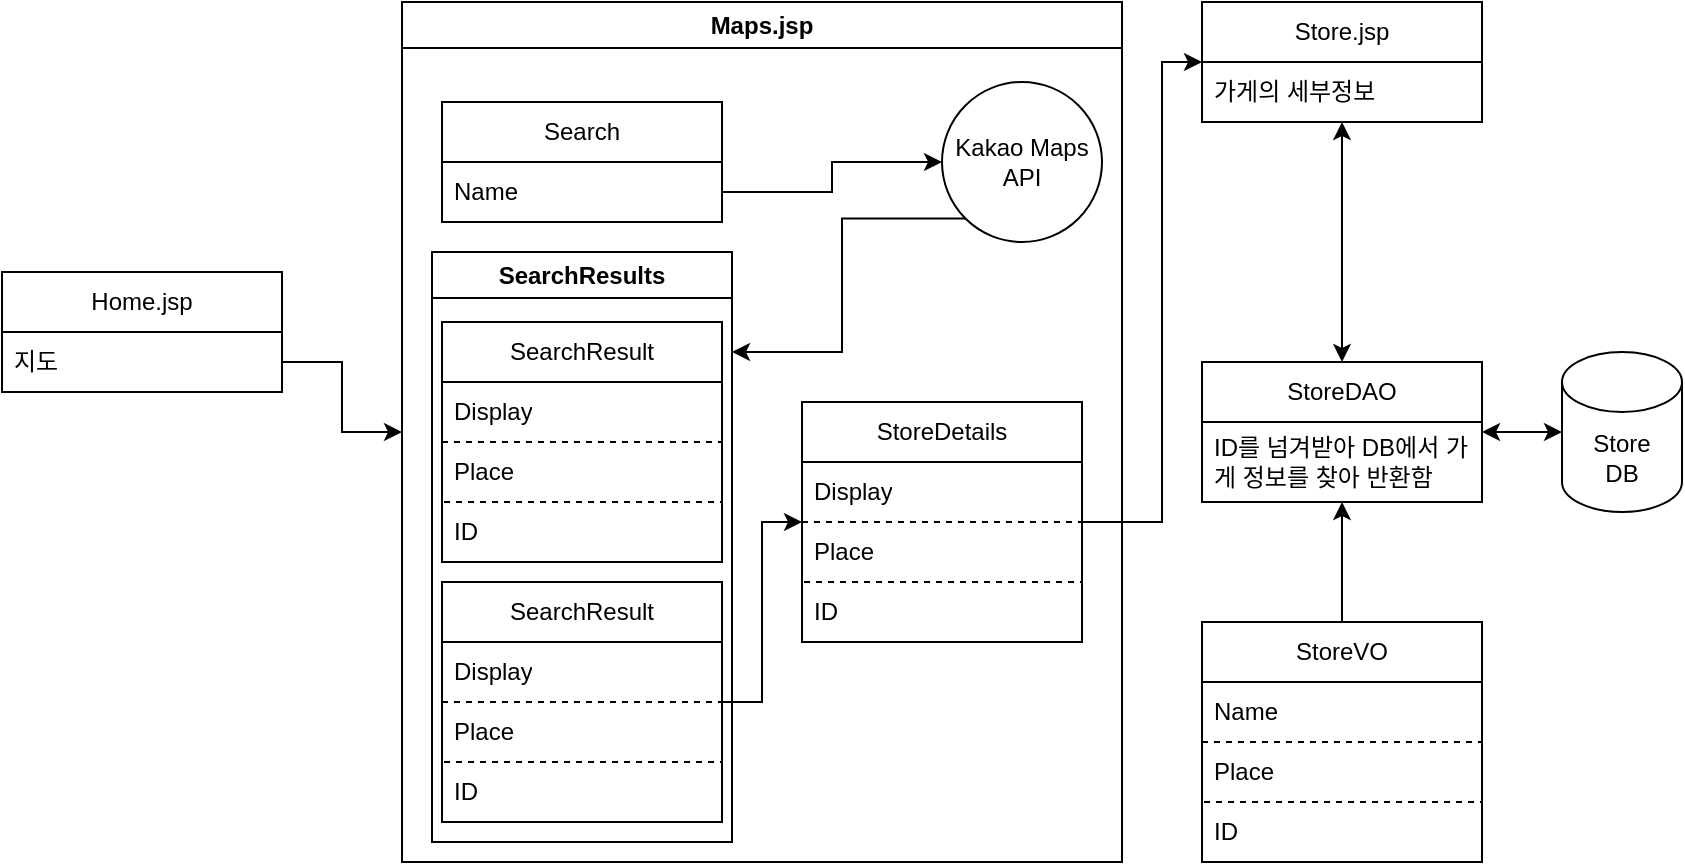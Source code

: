 <mxfile version="25.0.3">
  <diagram name="페이지-1" id="fRm4ZINmxPmVJy2ouT4q">
    <mxGraphModel dx="989" dy="520" grid="1" gridSize="10" guides="1" tooltips="1" connect="1" arrows="1" fold="1" page="1" pageScale="1" pageWidth="1100" pageHeight="850" math="0" shadow="0">
      <root>
        <mxCell id="0" />
        <mxCell id="1" parent="0" />
        <mxCell id="sIU6AUuXKET5G-IMV9QI-1" value="&lt;div&gt;Home.jsp&lt;/div&gt;" style="swimlane;fontStyle=0;childLayout=stackLayout;horizontal=1;startSize=30;horizontalStack=0;resizeParent=1;resizeParentMax=0;resizeLast=0;collapsible=1;marginBottom=0;whiteSpace=wrap;html=1;" vertex="1" parent="1">
          <mxGeometry x="160" y="335" width="140" height="60" as="geometry">
            <mxRectangle x="430" y="270" width="90" height="30" as="alternateBounds" />
          </mxGeometry>
        </mxCell>
        <mxCell id="sIU6AUuXKET5G-IMV9QI-2" value="지도" style="text;strokeColor=none;fillColor=none;align=left;verticalAlign=middle;spacingLeft=4;spacingRight=4;overflow=hidden;points=[[0,0.5],[1,0.5]];portConstraint=eastwest;rotatable=0;whiteSpace=wrap;html=1;" vertex="1" parent="sIU6AUuXKET5G-IMV9QI-1">
          <mxGeometry y="30" width="140" height="30" as="geometry" />
        </mxCell>
        <mxCell id="sIU6AUuXKET5G-IMV9QI-73" style="edgeStyle=orthogonalEdgeStyle;rounded=0;orthogonalLoop=1;jettySize=auto;html=1;" edge="1" parent="1" source="sIU6AUuXKET5G-IMV9QI-12" target="sIU6AUuXKET5G-IMV9QI-16">
          <mxGeometry relative="1" as="geometry" />
        </mxCell>
        <mxCell id="sIU6AUuXKET5G-IMV9QI-12" value="StoreVO" style="swimlane;fontStyle=0;childLayout=stackLayout;horizontal=1;startSize=30;horizontalStack=0;resizeParent=1;resizeParentMax=0;resizeLast=0;collapsible=1;marginBottom=0;whiteSpace=wrap;html=1;" vertex="1" parent="1">
          <mxGeometry x="760" y="510" width="140" height="120" as="geometry" />
        </mxCell>
        <mxCell id="sIU6AUuXKET5G-IMV9QI-13" value="Name" style="text;strokeColor=none;fillColor=none;align=left;verticalAlign=middle;spacingLeft=4;spacingRight=4;overflow=hidden;points=[[0,0.5],[1,0.5]];portConstraint=eastwest;rotatable=0;whiteSpace=wrap;html=1;" vertex="1" parent="sIU6AUuXKET5G-IMV9QI-12">
          <mxGeometry y="30" width="140" height="30" as="geometry" />
        </mxCell>
        <mxCell id="sIU6AUuXKET5G-IMV9QI-14" value="Place" style="text;strokeColor=default;fillColor=none;align=left;verticalAlign=middle;spacingLeft=4;spacingRight=4;overflow=hidden;points=[[0,0.5],[1,0.5]];portConstraint=eastwest;rotatable=0;whiteSpace=wrap;html=1;dashed=1;" vertex="1" parent="sIU6AUuXKET5G-IMV9QI-12">
          <mxGeometry y="60" width="140" height="30" as="geometry" />
        </mxCell>
        <mxCell id="sIU6AUuXKET5G-IMV9QI-37" value="ID" style="text;strokeColor=none;fillColor=none;align=left;verticalAlign=middle;spacingLeft=4;spacingRight=4;overflow=hidden;points=[[0,0.5],[1,0.5]];portConstraint=eastwest;rotatable=0;whiteSpace=wrap;html=1;" vertex="1" parent="sIU6AUuXKET5G-IMV9QI-12">
          <mxGeometry y="90" width="140" height="30" as="geometry" />
        </mxCell>
        <mxCell id="sIU6AUuXKET5G-IMV9QI-15" style="edgeStyle=orthogonalEdgeStyle;rounded=0;orthogonalLoop=1;jettySize=auto;html=1;startArrow=classic;startFill=1;" edge="1" parent="1" source="sIU6AUuXKET5G-IMV9QI-16" target="sIU6AUuXKET5G-IMV9QI-23">
          <mxGeometry relative="1" as="geometry" />
        </mxCell>
        <mxCell id="sIU6AUuXKET5G-IMV9QI-16" value="StoreDAO" style="swimlane;fontStyle=0;childLayout=stackLayout;horizontal=1;startSize=30;horizontalStack=0;resizeParent=1;resizeParentMax=0;resizeLast=0;collapsible=1;marginBottom=0;whiteSpace=wrap;html=1;" vertex="1" parent="1">
          <mxGeometry x="760" y="380" width="140" height="70" as="geometry" />
        </mxCell>
        <mxCell id="sIU6AUuXKET5G-IMV9QI-17" value="ID를 넘겨받아 DB에서 가게 정보를 찾아 반환함" style="text;strokeColor=none;fillColor=none;align=left;verticalAlign=middle;spacingLeft=4;spacingRight=4;overflow=hidden;points=[[0,0.5],[1,0.5]];portConstraint=eastwest;rotatable=0;whiteSpace=wrap;html=1;" vertex="1" parent="sIU6AUuXKET5G-IMV9QI-16">
          <mxGeometry y="30" width="140" height="40" as="geometry" />
        </mxCell>
        <mxCell id="sIU6AUuXKET5G-IMV9QI-23" value="&lt;div&gt;Store&lt;/div&gt;&lt;div&gt;DB&lt;br&gt;&lt;/div&gt;" style="shape=cylinder3;whiteSpace=wrap;html=1;boundedLbl=1;backgroundOutline=1;size=15;" vertex="1" parent="1">
          <mxGeometry x="940" y="375" width="60" height="80" as="geometry" />
        </mxCell>
        <mxCell id="sIU6AUuXKET5G-IMV9QI-36" value="&lt;div&gt;Maps.jsp&lt;/div&gt;" style="swimlane;whiteSpace=wrap;html=1;" vertex="1" parent="1">
          <mxGeometry x="360" y="200" width="360" height="430" as="geometry" />
        </mxCell>
        <mxCell id="sIU6AUuXKET5G-IMV9QI-50" style="edgeStyle=orthogonalEdgeStyle;rounded=0;orthogonalLoop=1;jettySize=auto;html=1;exitX=0;exitY=1;exitDx=0;exitDy=0;" edge="1" parent="sIU6AUuXKET5G-IMV9QI-36" source="sIU6AUuXKET5G-IMV9QI-39" target="sIU6AUuXKET5G-IMV9QI-55">
          <mxGeometry relative="1" as="geometry">
            <mxPoint x="160" y="175" as="targetPoint" />
            <Array as="points">
              <mxPoint x="220" y="108" />
              <mxPoint x="220" y="175" />
            </Array>
          </mxGeometry>
        </mxCell>
        <mxCell id="sIU6AUuXKET5G-IMV9QI-39" value="&lt;div&gt;Kakao Maps&lt;/div&gt;&lt;div&gt;API&lt;br&gt;&lt;/div&gt;" style="ellipse;whiteSpace=wrap;html=1;aspect=fixed;" vertex="1" parent="sIU6AUuXKET5G-IMV9QI-36">
          <mxGeometry x="270" y="40" width="80" height="80" as="geometry" />
        </mxCell>
        <mxCell id="sIU6AUuXKET5G-IMV9QI-41" value="Search" style="swimlane;fontStyle=0;childLayout=stackLayout;horizontal=1;startSize=30;horizontalStack=0;resizeParent=1;resizeParentMax=0;resizeLast=0;collapsible=1;marginBottom=0;whiteSpace=wrap;html=1;" vertex="1" parent="sIU6AUuXKET5G-IMV9QI-36">
          <mxGeometry x="20" y="50" width="140" height="60" as="geometry" />
        </mxCell>
        <mxCell id="sIU6AUuXKET5G-IMV9QI-42" value="Name" style="text;strokeColor=none;fillColor=none;align=left;verticalAlign=middle;spacingLeft=4;spacingRight=4;overflow=hidden;points=[[0,0.5],[1,0.5]];portConstraint=eastwest;rotatable=0;whiteSpace=wrap;html=1;" vertex="1" parent="sIU6AUuXKET5G-IMV9QI-41">
          <mxGeometry y="30" width="140" height="30" as="geometry" />
        </mxCell>
        <mxCell id="sIU6AUuXKET5G-IMV9QI-49" style="edgeStyle=orthogonalEdgeStyle;rounded=0;orthogonalLoop=1;jettySize=auto;html=1;startArrow=none;startFill=0;" edge="1" parent="sIU6AUuXKET5G-IMV9QI-36" source="sIU6AUuXKET5G-IMV9QI-42" target="sIU6AUuXKET5G-IMV9QI-39">
          <mxGeometry relative="1" as="geometry" />
        </mxCell>
        <mxCell id="sIU6AUuXKET5G-IMV9QI-55" value="SearchResults" style="swimlane;whiteSpace=wrap;html=1;" vertex="1" parent="sIU6AUuXKET5G-IMV9QI-36">
          <mxGeometry x="15" y="125" width="150" height="295" as="geometry" />
        </mxCell>
        <mxCell id="sIU6AUuXKET5G-IMV9QI-51" value="SearchResult" style="swimlane;fontStyle=0;childLayout=stackLayout;horizontal=1;startSize=30;horizontalStack=0;resizeParent=1;resizeParentMax=0;resizeLast=0;collapsible=1;marginBottom=0;whiteSpace=wrap;html=1;" vertex="1" parent="sIU6AUuXKET5G-IMV9QI-55">
          <mxGeometry x="5" y="35" width="140" height="120" as="geometry" />
        </mxCell>
        <mxCell id="sIU6AUuXKET5G-IMV9QI-52" value="Display" style="text;strokeColor=none;fillColor=none;align=left;verticalAlign=middle;spacingLeft=4;spacingRight=4;overflow=hidden;points=[[0,0.5],[1,0.5]];portConstraint=eastwest;rotatable=0;whiteSpace=wrap;html=1;" vertex="1" parent="sIU6AUuXKET5G-IMV9QI-51">
          <mxGeometry y="30" width="140" height="30" as="geometry" />
        </mxCell>
        <mxCell id="sIU6AUuXKET5G-IMV9QI-53" value="Place" style="text;strokeColor=default;fillColor=none;align=left;verticalAlign=middle;spacingLeft=4;spacingRight=4;overflow=hidden;points=[[0,0.5],[1,0.5]];portConstraint=eastwest;rotatable=0;whiteSpace=wrap;html=1;dashed=1;" vertex="1" parent="sIU6AUuXKET5G-IMV9QI-51">
          <mxGeometry y="60" width="140" height="30" as="geometry" />
        </mxCell>
        <mxCell id="sIU6AUuXKET5G-IMV9QI-54" value="ID" style="text;strokeColor=none;fillColor=none;align=left;verticalAlign=middle;spacingLeft=4;spacingRight=4;overflow=hidden;points=[[0,0.5],[1,0.5]];portConstraint=eastwest;rotatable=0;whiteSpace=wrap;html=1;" vertex="1" parent="sIU6AUuXKET5G-IMV9QI-51">
          <mxGeometry y="90" width="140" height="30" as="geometry" />
        </mxCell>
        <mxCell id="sIU6AUuXKET5G-IMV9QI-56" value="SearchResult" style="swimlane;fontStyle=0;childLayout=stackLayout;horizontal=1;startSize=30;horizontalStack=0;resizeParent=1;resizeParentMax=0;resizeLast=0;collapsible=1;marginBottom=0;whiteSpace=wrap;html=1;" vertex="1" parent="sIU6AUuXKET5G-IMV9QI-55">
          <mxGeometry x="5" y="165" width="140" height="120" as="geometry" />
        </mxCell>
        <mxCell id="sIU6AUuXKET5G-IMV9QI-57" value="Display" style="text;strokeColor=none;fillColor=none;align=left;verticalAlign=middle;spacingLeft=4;spacingRight=4;overflow=hidden;points=[[0,0.5],[1,0.5]];portConstraint=eastwest;rotatable=0;whiteSpace=wrap;html=1;" vertex="1" parent="sIU6AUuXKET5G-IMV9QI-56">
          <mxGeometry y="30" width="140" height="30" as="geometry" />
        </mxCell>
        <mxCell id="sIU6AUuXKET5G-IMV9QI-58" value="Place" style="text;strokeColor=default;fillColor=none;align=left;verticalAlign=middle;spacingLeft=4;spacingRight=4;overflow=hidden;points=[[0,0.5],[1,0.5]];portConstraint=eastwest;rotatable=0;whiteSpace=wrap;html=1;dashed=1;" vertex="1" parent="sIU6AUuXKET5G-IMV9QI-56">
          <mxGeometry y="60" width="140" height="30" as="geometry" />
        </mxCell>
        <mxCell id="sIU6AUuXKET5G-IMV9QI-59" value="ID" style="text;strokeColor=none;fillColor=none;align=left;verticalAlign=middle;spacingLeft=4;spacingRight=4;overflow=hidden;points=[[0,0.5],[1,0.5]];portConstraint=eastwest;rotatable=0;whiteSpace=wrap;html=1;" vertex="1" parent="sIU6AUuXKET5G-IMV9QI-56">
          <mxGeometry y="90" width="140" height="30" as="geometry" />
        </mxCell>
        <mxCell id="sIU6AUuXKET5G-IMV9QI-60" value="StoreDetails" style="swimlane;fontStyle=0;childLayout=stackLayout;horizontal=1;startSize=30;horizontalStack=0;resizeParent=1;resizeParentMax=0;resizeLast=0;collapsible=1;marginBottom=0;whiteSpace=wrap;html=1;" vertex="1" parent="sIU6AUuXKET5G-IMV9QI-36">
          <mxGeometry x="200" y="200" width="140" height="120" as="geometry" />
        </mxCell>
        <mxCell id="sIU6AUuXKET5G-IMV9QI-61" value="Display" style="text;strokeColor=none;fillColor=none;align=left;verticalAlign=middle;spacingLeft=4;spacingRight=4;overflow=hidden;points=[[0,0.5],[1,0.5]];portConstraint=eastwest;rotatable=0;whiteSpace=wrap;html=1;" vertex="1" parent="sIU6AUuXKET5G-IMV9QI-60">
          <mxGeometry y="30" width="140" height="30" as="geometry" />
        </mxCell>
        <mxCell id="sIU6AUuXKET5G-IMV9QI-62" value="Place" style="text;strokeColor=default;fillColor=none;align=left;verticalAlign=middle;spacingLeft=4;spacingRight=4;overflow=hidden;points=[[0,0.5],[1,0.5]];portConstraint=eastwest;rotatable=0;whiteSpace=wrap;html=1;dashed=1;" vertex="1" parent="sIU6AUuXKET5G-IMV9QI-60">
          <mxGeometry y="60" width="140" height="30" as="geometry" />
        </mxCell>
        <mxCell id="sIU6AUuXKET5G-IMV9QI-63" value="ID" style="text;strokeColor=none;fillColor=none;align=left;verticalAlign=middle;spacingLeft=4;spacingRight=4;overflow=hidden;points=[[0,0.5],[1,0.5]];portConstraint=eastwest;rotatable=0;whiteSpace=wrap;html=1;" vertex="1" parent="sIU6AUuXKET5G-IMV9QI-60">
          <mxGeometry y="90" width="140" height="30" as="geometry" />
        </mxCell>
        <mxCell id="sIU6AUuXKET5G-IMV9QI-64" style="edgeStyle=orthogonalEdgeStyle;rounded=0;orthogonalLoop=1;jettySize=auto;html=1;" edge="1" parent="sIU6AUuXKET5G-IMV9QI-36" source="sIU6AUuXKET5G-IMV9QI-56" target="sIU6AUuXKET5G-IMV9QI-60">
          <mxGeometry relative="1" as="geometry" />
        </mxCell>
        <mxCell id="sIU6AUuXKET5G-IMV9QI-40" style="edgeStyle=orthogonalEdgeStyle;rounded=0;orthogonalLoop=1;jettySize=auto;html=1;" edge="1" parent="1" source="sIU6AUuXKET5G-IMV9QI-2" target="sIU6AUuXKET5G-IMV9QI-36">
          <mxGeometry relative="1" as="geometry" />
        </mxCell>
        <mxCell id="sIU6AUuXKET5G-IMV9QI-66" value="Store.jsp" style="swimlane;fontStyle=0;childLayout=stackLayout;horizontal=1;startSize=30;horizontalStack=0;resizeParent=1;resizeParentMax=0;resizeLast=0;collapsible=1;marginBottom=0;whiteSpace=wrap;html=1;" vertex="1" parent="1">
          <mxGeometry x="760" y="200" width="140" height="60" as="geometry" />
        </mxCell>
        <mxCell id="sIU6AUuXKET5G-IMV9QI-67" value="가게의 세부정보" style="text;strokeColor=none;fillColor=none;align=left;verticalAlign=middle;spacingLeft=4;spacingRight=4;overflow=hidden;points=[[0,0.5],[1,0.5]];portConstraint=eastwest;rotatable=0;whiteSpace=wrap;html=1;" vertex="1" parent="sIU6AUuXKET5G-IMV9QI-66">
          <mxGeometry y="30" width="140" height="30" as="geometry" />
        </mxCell>
        <mxCell id="sIU6AUuXKET5G-IMV9QI-70" style="edgeStyle=orthogonalEdgeStyle;rounded=0;orthogonalLoop=1;jettySize=auto;html=1;" edge="1" parent="1" source="sIU6AUuXKET5G-IMV9QI-60" target="sIU6AUuXKET5G-IMV9QI-66">
          <mxGeometry relative="1" as="geometry">
            <Array as="points">
              <mxPoint x="740" y="460" />
              <mxPoint x="740" y="230" />
            </Array>
          </mxGeometry>
        </mxCell>
        <mxCell id="sIU6AUuXKET5G-IMV9QI-74" style="edgeStyle=orthogonalEdgeStyle;rounded=0;orthogonalLoop=1;jettySize=auto;html=1;startArrow=classic;startFill=1;" edge="1" parent="1" source="sIU6AUuXKET5G-IMV9QI-67" target="sIU6AUuXKET5G-IMV9QI-16">
          <mxGeometry relative="1" as="geometry">
            <Array as="points">
              <mxPoint x="830" y="300" />
              <mxPoint x="830" y="300" />
            </Array>
          </mxGeometry>
        </mxCell>
      </root>
    </mxGraphModel>
  </diagram>
</mxfile>
